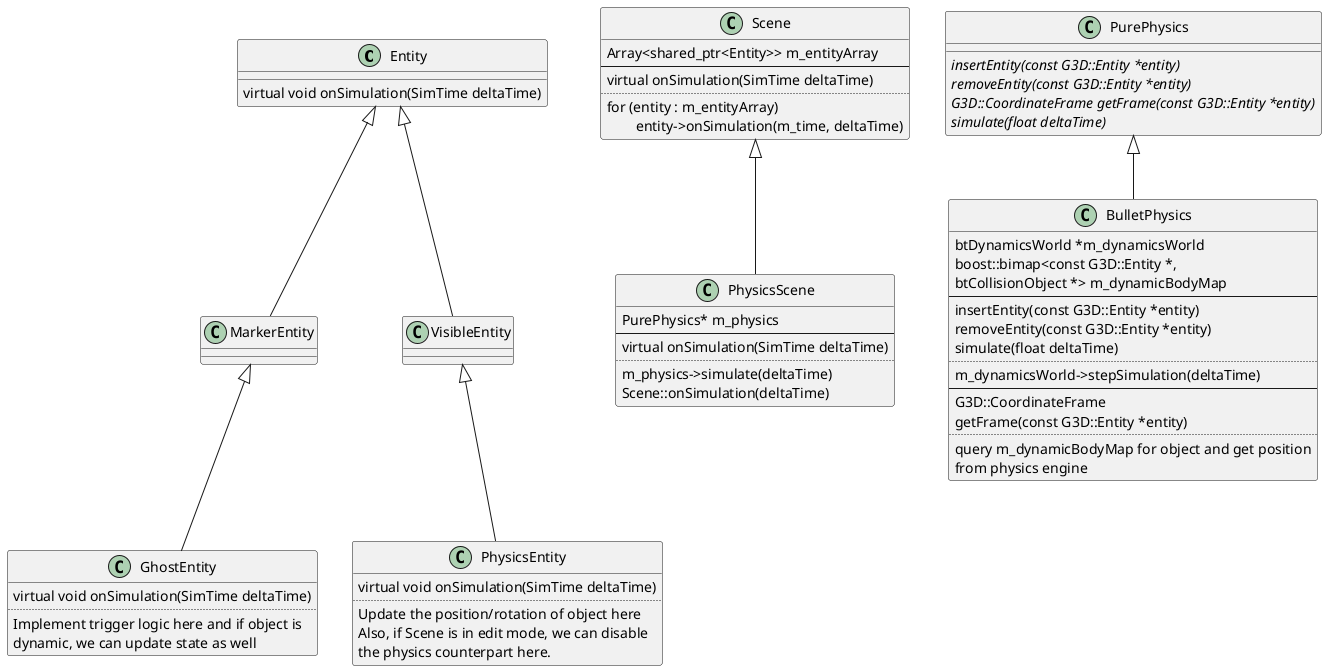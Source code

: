 @startuml
skinparam backgroundcolor transparent

class Entity {
    virtual void onSimulation(SimTime deltaTime)
}

Entity <|-- MarkerEntity 

Entity <|-- VisibleEntity

class GhostEntity {
    virtual void onSimulation(SimTime deltaTime)
    ..
    Implement trigger logic here and if object is
    dynamic, we can update state as well
}

class PhysicsEntity {
    virtual void onSimulation(SimTime deltaTime)
    ..
    Update the position/rotation of object here
    Also, if Scene is in edit mode, we can disable
    the physics counterpart here.
}

MarkerEntity <|-- GhostEntity
VisibleEntity <|-- PhysicsEntity

class Scene {
    Array<shared_ptr<Entity>> m_entityArray
    --
    virtual onSimulation(SimTime deltaTime)
    ..
    for (entity : m_entityArray)
    \tentity->onSimulation(m_time, deltaTime)
}

class PhysicsScene {
    PurePhysics* m_physics
    --
    virtual onSimulation(SimTime deltaTime)
    ..
    m_physics->simulate(deltaTime)
    Scene::onSimulation(deltaTime)
}
class PurePhysics {
    {abstract} insertEntity(const G3D::Entity *entity)
    {abstract} removeEntity(const G3D::Entity *entity)
    {abstract} G3D::CoordinateFrame getFrame(const G3D::Entity *entity)
    {abstract} simulate(float deltaTime)
}
class BulletPhysics {
    btDynamicsWorld *m_dynamicsWorld
    boost::bimap<const G3D::Entity *, 
                 btCollisionObject *> m_dynamicBodyMap
    --
    insertEntity(const G3D::Entity *entity)
    removeEntity(const G3D::Entity *entity)
    simulate(float deltaTime)
    ..
    m_dynamicsWorld->stepSimulation(deltaTime)
    --
    G3D::CoordinateFrame 
    getFrame(const G3D::Entity *entity)
    ..
    query m_dynamicBodyMap for object and get position
    from physics engine
}

Scene <|-- PhysicsScene
PurePhysics <|-- BulletPhysics
@enduml
